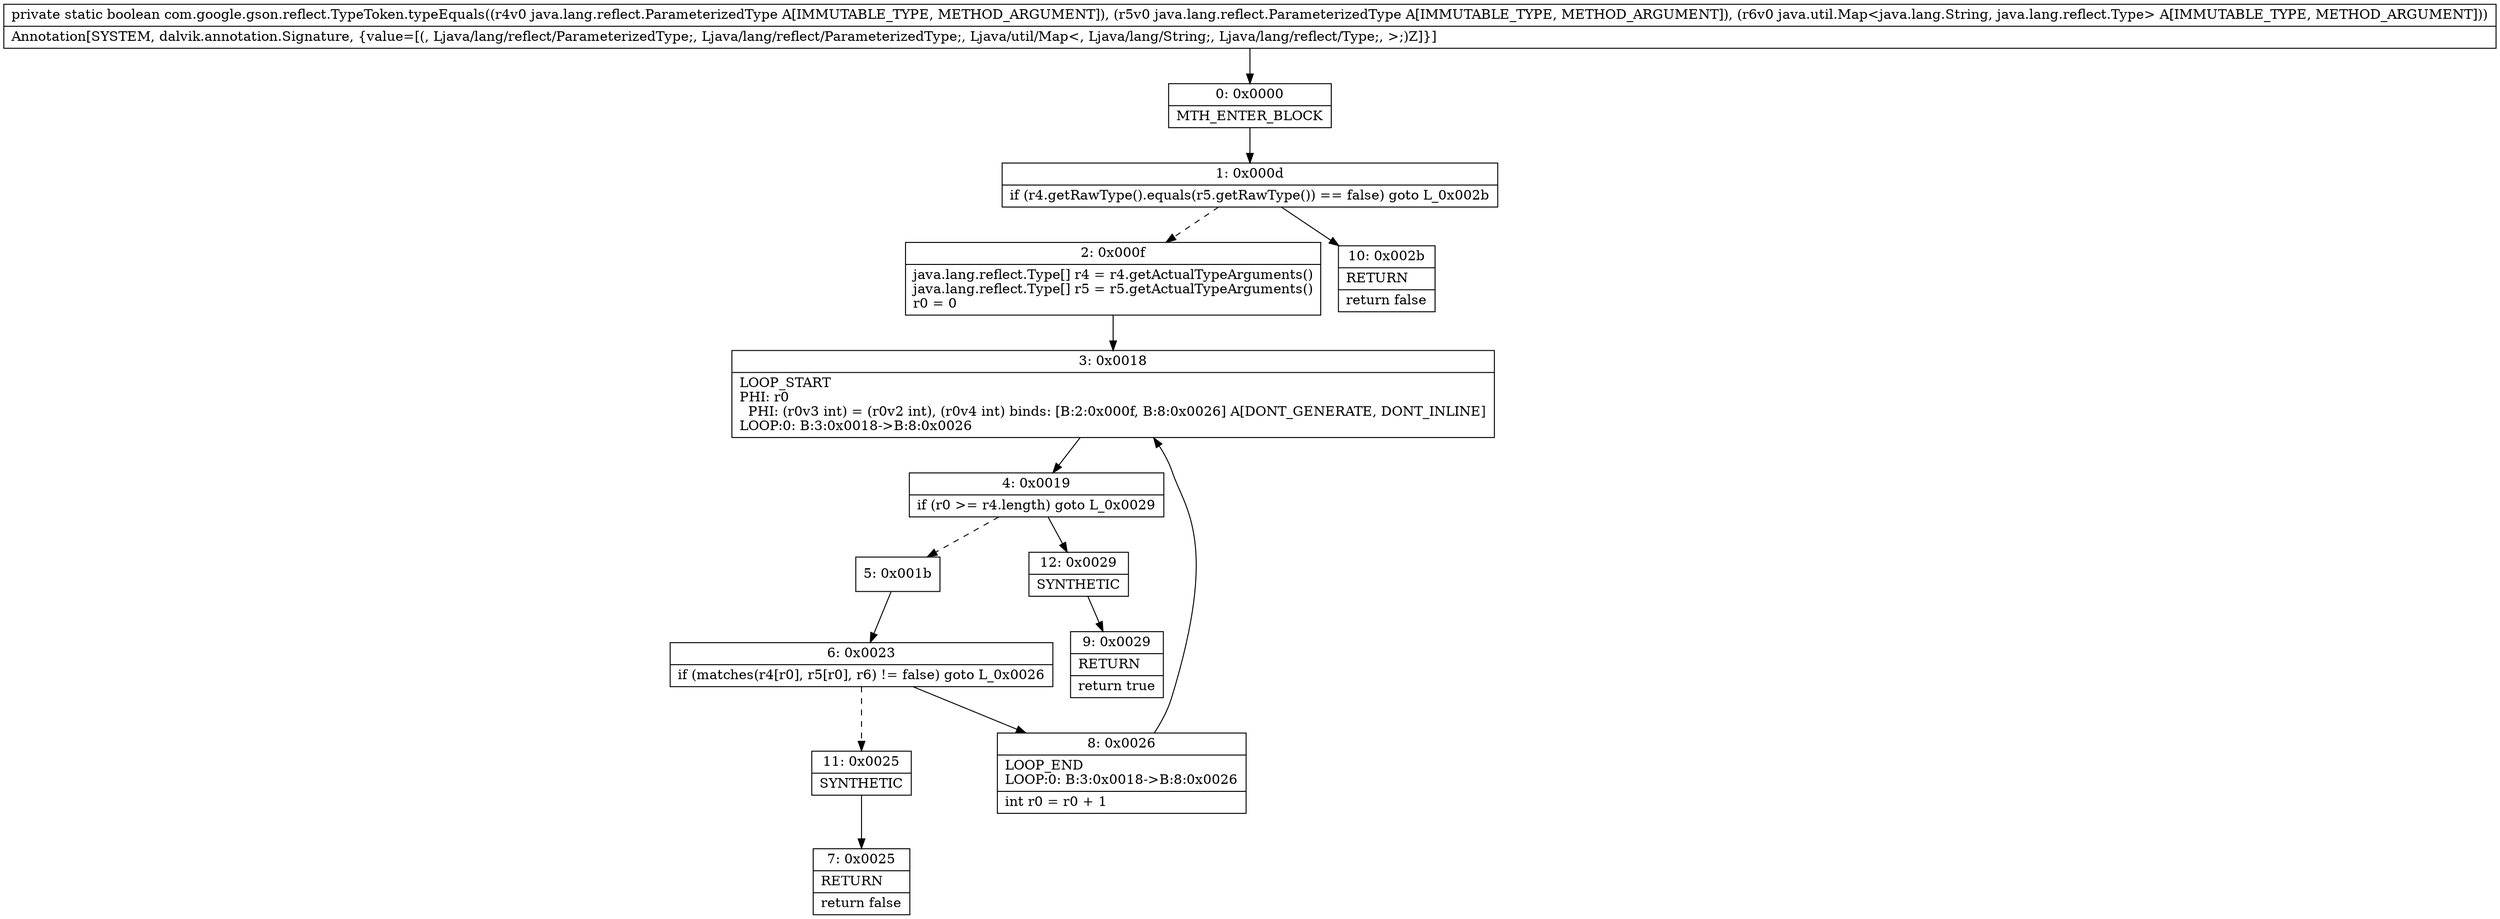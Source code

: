 digraph "CFG forcom.google.gson.reflect.TypeToken.typeEquals(Ljava\/lang\/reflect\/ParameterizedType;Ljava\/lang\/reflect\/ParameterizedType;Ljava\/util\/Map;)Z" {
Node_0 [shape=record,label="{0\:\ 0x0000|MTH_ENTER_BLOCK\l}"];
Node_1 [shape=record,label="{1\:\ 0x000d|if (r4.getRawType().equals(r5.getRawType()) == false) goto L_0x002b\l}"];
Node_2 [shape=record,label="{2\:\ 0x000f|java.lang.reflect.Type[] r4 = r4.getActualTypeArguments()\ljava.lang.reflect.Type[] r5 = r5.getActualTypeArguments()\lr0 = 0\l}"];
Node_3 [shape=record,label="{3\:\ 0x0018|LOOP_START\lPHI: r0 \l  PHI: (r0v3 int) = (r0v2 int), (r0v4 int) binds: [B:2:0x000f, B:8:0x0026] A[DONT_GENERATE, DONT_INLINE]\lLOOP:0: B:3:0x0018\-\>B:8:0x0026\l}"];
Node_4 [shape=record,label="{4\:\ 0x0019|if (r0 \>= r4.length) goto L_0x0029\l}"];
Node_5 [shape=record,label="{5\:\ 0x001b}"];
Node_6 [shape=record,label="{6\:\ 0x0023|if (matches(r4[r0], r5[r0], r6) != false) goto L_0x0026\l}"];
Node_7 [shape=record,label="{7\:\ 0x0025|RETURN\l|return false\l}"];
Node_8 [shape=record,label="{8\:\ 0x0026|LOOP_END\lLOOP:0: B:3:0x0018\-\>B:8:0x0026\l|int r0 = r0 + 1\l}"];
Node_9 [shape=record,label="{9\:\ 0x0029|RETURN\l|return true\l}"];
Node_10 [shape=record,label="{10\:\ 0x002b|RETURN\l|return false\l}"];
Node_11 [shape=record,label="{11\:\ 0x0025|SYNTHETIC\l}"];
Node_12 [shape=record,label="{12\:\ 0x0029|SYNTHETIC\l}"];
MethodNode[shape=record,label="{private static boolean com.google.gson.reflect.TypeToken.typeEquals((r4v0 java.lang.reflect.ParameterizedType A[IMMUTABLE_TYPE, METHOD_ARGUMENT]), (r5v0 java.lang.reflect.ParameterizedType A[IMMUTABLE_TYPE, METHOD_ARGUMENT]), (r6v0 java.util.Map\<java.lang.String, java.lang.reflect.Type\> A[IMMUTABLE_TYPE, METHOD_ARGUMENT]))  | Annotation[SYSTEM, dalvik.annotation.Signature, \{value=[(, Ljava\/lang\/reflect\/ParameterizedType;, Ljava\/lang\/reflect\/ParameterizedType;, Ljava\/util\/Map\<, Ljava\/lang\/String;, Ljava\/lang\/reflect\/Type;, \>;)Z]\}]\l}"];
MethodNode -> Node_0;
Node_0 -> Node_1;
Node_1 -> Node_2[style=dashed];
Node_1 -> Node_10;
Node_2 -> Node_3;
Node_3 -> Node_4;
Node_4 -> Node_5[style=dashed];
Node_4 -> Node_12;
Node_5 -> Node_6;
Node_6 -> Node_8;
Node_6 -> Node_11[style=dashed];
Node_8 -> Node_3;
Node_11 -> Node_7;
Node_12 -> Node_9;
}

